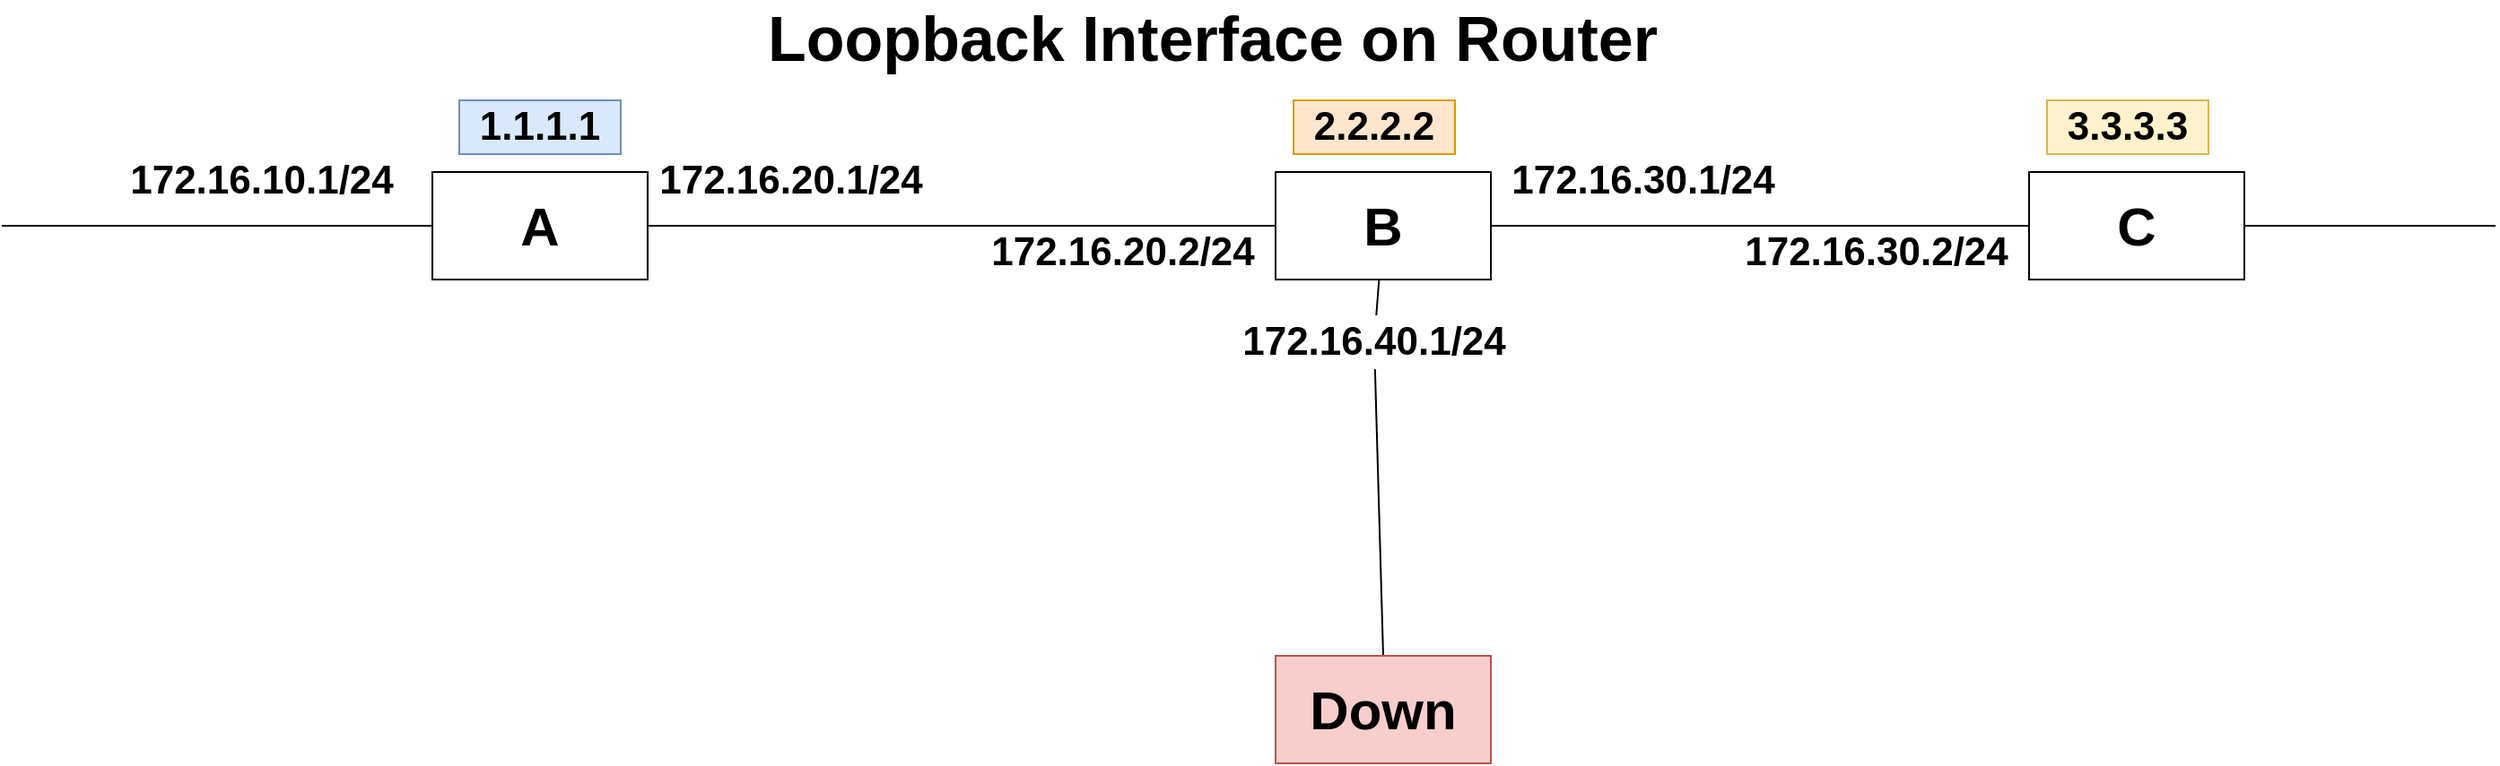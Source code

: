 <mxfile>
    <diagram id="fqgE86jm0QNyHZSUo8D3" name="OSPF-2">
        <mxGraphModel dx="1459" dy="539" grid="1" gridSize="10" guides="1" tooltips="1" connect="1" arrows="1" fold="1" page="1" pageScale="1" pageWidth="827" pageHeight="1169" math="0" shadow="0">
            <root>
                <mxCell id="0"/>
                <mxCell id="1" parent="0"/>
                <mxCell id="75E3yofm9H9fZzQ2b4mf-1" style="edgeStyle=none;html=1;entryX=0;entryY=0.5;entryDx=0;entryDy=0;fontFamily=Helvetica;fontSize=30;endArrow=none;endFill=0;" parent="1" source="75E3yofm9H9fZzQ2b4mf-3" target="75E3yofm9H9fZzQ2b4mf-5" edge="1">
                    <mxGeometry relative="1" as="geometry"/>
                </mxCell>
                <mxCell id="75E3yofm9H9fZzQ2b4mf-2" style="edgeStyle=none;html=1;fontFamily=Helvetica;fontSize=22;endArrow=none;endFill=0;" parent="1" source="75E3yofm9H9fZzQ2b4mf-3" edge="1">
                    <mxGeometry relative="1" as="geometry">
                        <mxPoint x="-600" y="150" as="targetPoint"/>
                    </mxGeometry>
                </mxCell>
                <mxCell id="75E3yofm9H9fZzQ2b4mf-3" value="A" style="whiteSpace=wrap;html=1;fontFamily=Helvetica;fontSize=30;fontStyle=1" parent="1" vertex="1">
                    <mxGeometry x="-360" y="120" width="120" height="60" as="geometry"/>
                </mxCell>
                <mxCell id="75E3yofm9H9fZzQ2b4mf-4" style="edgeStyle=none;html=1;fontFamily=Helvetica;fontSize=30;endArrow=none;endFill=0;" parent="1" source="75E3yofm9H9fZzQ2b4mf-5" edge="1">
                    <mxGeometry relative="1" as="geometry">
                        <mxPoint x="360" y="150" as="targetPoint"/>
                    </mxGeometry>
                </mxCell>
                <mxCell id="75E3yofm9H9fZzQ2b4mf-24" style="edgeStyle=none;html=1;fontFamily=Helvetica;fontSize=35;endArrow=none;endFill=0;startArrow=none;" parent="1" source="75E3yofm9H9fZzQ2b4mf-25" edge="1">
                    <mxGeometry relative="1" as="geometry">
                        <mxPoint x="170" y="390" as="targetPoint"/>
                    </mxGeometry>
                </mxCell>
                <mxCell id="75E3yofm9H9fZzQ2b4mf-5" value="B" style="whiteSpace=wrap;html=1;fontFamily=Helvetica;fontSize=30;fontStyle=1" parent="1" vertex="1">
                    <mxGeometry x="110" y="120" width="120" height="60" as="geometry"/>
                </mxCell>
                <mxCell id="75E3yofm9H9fZzQ2b4mf-6" value="172.16.10.1/24" style="text;strokeColor=none;align=center;fillColor=none;html=1;verticalAlign=middle;whiteSpace=wrap;rounded=0;fontFamily=Helvetica;fontSize=22;fontStyle=1" parent="1" vertex="1">
                    <mxGeometry x="-540" y="110" width="170" height="30" as="geometry"/>
                </mxCell>
                <mxCell id="75E3yofm9H9fZzQ2b4mf-7" value="172.16.20.1/24" style="text;strokeColor=none;align=center;fillColor=none;html=1;verticalAlign=middle;whiteSpace=wrap;rounded=0;fontFamily=Helvetica;fontSize=22;fontStyle=1" parent="1" vertex="1">
                    <mxGeometry x="-240" y="110" width="160" height="30" as="geometry"/>
                </mxCell>
                <mxCell id="75E3yofm9H9fZzQ2b4mf-8" value="172.16.20.2/24" style="text;strokeColor=none;align=center;fillColor=none;html=1;verticalAlign=middle;whiteSpace=wrap;rounded=0;fontFamily=Helvetica;fontSize=22;fontStyle=1" parent="1" vertex="1">
                    <mxGeometry x="-60" y="150" width="170" height="30" as="geometry"/>
                </mxCell>
                <mxCell id="75E3yofm9H9fZzQ2b4mf-9" value="172.16.30.1/24" style="text;strokeColor=none;align=center;fillColor=none;html=1;verticalAlign=middle;whiteSpace=wrap;rounded=0;fontFamily=Helvetica;fontSize=22;fontStyle=1" parent="1" vertex="1">
                    <mxGeometry x="230" y="110" width="170" height="30" as="geometry"/>
                </mxCell>
                <mxCell id="75E3yofm9H9fZzQ2b4mf-10" style="edgeStyle=none;html=1;fontFamily=Helvetica;fontSize=30;endArrow=none;endFill=0;" parent="1" source="75E3yofm9H9fZzQ2b4mf-12" edge="1">
                    <mxGeometry relative="1" as="geometry">
                        <mxPoint x="790" y="150" as="targetPoint"/>
                    </mxGeometry>
                </mxCell>
                <mxCell id="75E3yofm9H9fZzQ2b4mf-11" style="edgeStyle=none;html=1;fontFamily=Helvetica;fontSize=22;endArrow=none;endFill=0;" parent="1" source="75E3yofm9H9fZzQ2b4mf-12" edge="1">
                    <mxGeometry relative="1" as="geometry">
                        <mxPoint x="290.0" y="150" as="targetPoint"/>
                    </mxGeometry>
                </mxCell>
                <mxCell id="75E3yofm9H9fZzQ2b4mf-12" value="C" style="whiteSpace=wrap;html=1;fontFamily=Helvetica;fontSize=30;fontStyle=1" parent="1" vertex="1">
                    <mxGeometry x="530" y="120" width="120" height="60" as="geometry"/>
                </mxCell>
                <mxCell id="75E3yofm9H9fZzQ2b4mf-15" value="172.16.30.2/24" style="text;strokeColor=none;align=center;fillColor=none;html=1;verticalAlign=middle;whiteSpace=wrap;rounded=0;fontFamily=Helvetica;fontSize=22;fontStyle=1" parent="1" vertex="1">
                    <mxGeometry x="360" y="150" width="170" height="30" as="geometry"/>
                </mxCell>
                <mxCell id="75E3yofm9H9fZzQ2b4mf-19" value="Loopback Interface on Router" style="text;strokeColor=none;align=center;fillColor=none;html=1;verticalAlign=middle;whiteSpace=wrap;rounded=0;fontFamily=Helvetica;fontSize=35;fontStyle=1" parent="1" vertex="1">
                    <mxGeometry x="-200" y="30" width="550" height="30" as="geometry"/>
                </mxCell>
                <mxCell id="75E3yofm9H9fZzQ2b4mf-20" value="1.1.1.1" style="text;strokeColor=#6c8ebf;align=center;fillColor=#dae8fc;html=1;verticalAlign=middle;whiteSpace=wrap;rounded=0;fontFamily=Helvetica;fontSize=22;fontStyle=1" parent="1" vertex="1">
                    <mxGeometry x="-345" y="80" width="90" height="30" as="geometry"/>
                </mxCell>
                <mxCell id="75E3yofm9H9fZzQ2b4mf-21" value="2.2.2.2" style="text;strokeColor=#d79b00;align=center;fillColor=#ffe6cc;html=1;verticalAlign=middle;whiteSpace=wrap;rounded=0;fontFamily=Helvetica;fontSize=22;fontStyle=1" parent="1" vertex="1">
                    <mxGeometry x="120" y="80" width="90" height="30" as="geometry"/>
                </mxCell>
                <mxCell id="75E3yofm9H9fZzQ2b4mf-22" value="3.3.3.3" style="text;strokeColor=#d6b656;align=center;fillColor=#fff2cc;html=1;verticalAlign=middle;whiteSpace=wrap;rounded=0;fontFamily=Helvetica;fontSize=22;fontStyle=1" parent="1" vertex="1">
                    <mxGeometry x="540" y="80" width="90" height="30" as="geometry"/>
                </mxCell>
                <mxCell id="75E3yofm9H9fZzQ2b4mf-26" value="Down" style="whiteSpace=wrap;html=1;fontFamily=Helvetica;fontSize=30;fontStyle=1;fillColor=#f8cecc;strokeColor=#b85450;" parent="1" vertex="1">
                    <mxGeometry x="110" y="390" width="120" height="60" as="geometry"/>
                </mxCell>
                <mxCell id="75E3yofm9H9fZzQ2b4mf-27" value="" style="edgeStyle=none;html=1;fontFamily=Helvetica;fontSize=35;endArrow=none;endFill=0;" parent="1" source="75E3yofm9H9fZzQ2b4mf-5" target="75E3yofm9H9fZzQ2b4mf-25" edge="1">
                    <mxGeometry relative="1" as="geometry">
                        <mxPoint x="170" y="390" as="targetPoint"/>
                        <mxPoint x="170" y="180" as="sourcePoint"/>
                    </mxGeometry>
                </mxCell>
                <mxCell id="75E3yofm9H9fZzQ2b4mf-25" value="172.16.40.1/24" style="text;strokeColor=none;align=center;fillColor=none;html=1;verticalAlign=middle;whiteSpace=wrap;rounded=0;fontFamily=Helvetica;fontSize=22;fontStyle=1" parent="1" vertex="1">
                    <mxGeometry x="80" y="200" width="170" height="30" as="geometry"/>
                </mxCell>
            </root>
        </mxGraphModel>
    </diagram>
    <diagram id="YB53xzv-2Q3OQMPvBYZt" name="Page-4">
        <mxGraphModel dx="1668" dy="1082" grid="1" gridSize="10" guides="1" tooltips="1" connect="1" arrows="1" fold="1" page="1" pageScale="1" pageWidth="827" pageHeight="1169" math="0" shadow="0">
            <root>
                <mxCell id="0"/>
                <mxCell id="1" parent="0"/>
                <mxCell id="LRTWkxrdgLo2bQXZo_O8-1" value="" style="whiteSpace=wrap;html=1;fontFamily=Helvetica;fontSize=30;fillColor=#dae8fc;strokeColor=#6c8ebf;" vertex="1" parent="1">
                    <mxGeometry x="80" y="150" width="900" height="530" as="geometry"/>
                </mxCell>
                <mxCell id="LRTWkxrdgLo2bQXZo_O8-7" style="edgeStyle=none;html=1;fontFamily=Helvetica;fontSize=30;" edge="1" parent="1">
                    <mxGeometry relative="1" as="geometry">
                        <mxPoint x="74.884" y="720" as="sourcePoint"/>
                        <mxPoint x="74.884" y="720" as="targetPoint"/>
                    </mxGeometry>
                </mxCell>
                <mxCell id="fthi6S2-2ZA8LjdLNuhj-1" style="edgeStyle=none;html=1;entryX=0;entryY=0.621;entryDx=0;entryDy=0;fontFamily=Helvetica;fontSize=35;endArrow=none;endFill=0;entryPerimeter=0;" edge="1" parent="1" source="LRTWkxrdgLo2bQXZo_O8-6" target="VHvf1GQd9G9NqA0Ia5mD-10">
                    <mxGeometry relative="1" as="geometry"/>
                </mxCell>
                <mxCell id="LRTWkxrdgLo2bQXZo_O8-6" value="A" style="whiteSpace=wrap;html=1;fontStyle=1;fontSize=30;" vertex="1" parent="1">
                    <mxGeometry x="140" y="240" width="120" height="60" as="geometry"/>
                </mxCell>
                <mxCell id="VHvf1GQd9G9NqA0Ia5mD-1" value="172.16.10.1/24" style="text;strokeColor=none;align=center;fillColor=none;html=1;verticalAlign=middle;whiteSpace=wrap;rounded=0;fontFamily=Helvetica;fontSize=22;fontStyle=1" vertex="1" parent="1">
                    <mxGeometry x="120" y="200" width="160" height="30" as="geometry"/>
                </mxCell>
                <mxCell id="VHvf1GQd9G9NqA0Ia5mD-2" value="Neighbor ID" style="whiteSpace=wrap;html=1;fontFamily=Helvetica;fontSize=30;fillColor=#f8cecc;strokeColor=#b85450;fontStyle=1" vertex="1" parent="1">
                    <mxGeometry x="237" y="430" width="223" height="100" as="geometry"/>
                </mxCell>
                <mxCell id="VHvf1GQd9G9NqA0Ia5mD-8" style="edgeStyle=none;html=1;fontFamily=Helvetica;fontSize=30;" edge="1" parent="1" source="VHvf1GQd9G9NqA0Ia5mD-3" target="VHvf1GQd9G9NqA0Ia5mD-7">
                    <mxGeometry relative="1" as="geometry"/>
                </mxCell>
                <mxCell id="VHvf1GQd9G9NqA0Ia5mD-3" value="Router-ID" style="whiteSpace=wrap;html=1;fontFamily=Helvetica;fontSize=30;fillColor=#f8cecc;strokeColor=#b85450;fontStyle=1" vertex="1" parent="1">
                    <mxGeometry x="460" y="430" width="223" height="100" as="geometry"/>
                </mxCell>
                <mxCell id="VHvf1GQd9G9NqA0Ia5mD-5" value="SRC" style="whiteSpace=wrap;html=1;fontFamily=Helvetica;fontSize=22;fillColor=#f8cecc;strokeColor=#b85450;fontStyle=1" vertex="1" parent="1">
                    <mxGeometry x="760" y="430" width="80" height="100" as="geometry"/>
                </mxCell>
                <mxCell id="VHvf1GQd9G9NqA0Ia5mD-6" value="DEST" style="whiteSpace=wrap;html=1;fontFamily=Helvetica;fontSize=22;fillColor=#f8cecc;strokeColor=#b85450;fontStyle=1" vertex="1" parent="1">
                    <mxGeometry x="680" y="430" width="80" height="100" as="geometry"/>
                </mxCell>
                <mxCell id="VHvf1GQd9G9NqA0Ia5mD-7" value="Highest of Interfaces" style="text;strokeColor=none;align=center;fillColor=none;html=1;verticalAlign=middle;whiteSpace=wrap;rounded=0;fontFamily=Helvetica;fontSize=30;fontStyle=1" vertex="1" parent="1">
                    <mxGeometry x="620" y="600" width="340" height="30" as="geometry"/>
                </mxCell>
                <mxCell id="VHvf1GQd9G9NqA0Ia5mD-10" value="B" style="whiteSpace=wrap;html=1;fontStyle=1;fontSize=30;" vertex="1" parent="1">
                    <mxGeometry x="740" y="230" width="120" height="60" as="geometry"/>
                </mxCell>
                <mxCell id="VHvf1GQd9G9NqA0Ia5mD-11" value="172.16.10.1/24" style="text;strokeColor=none;align=center;fillColor=none;html=1;verticalAlign=middle;whiteSpace=wrap;rounded=0;fontFamily=Helvetica;fontSize=22;fontStyle=1" vertex="1" parent="1">
                    <mxGeometry x="720" y="190" width="160" height="30" as="geometry"/>
                </mxCell>
            </root>
        </mxGraphModel>
    </diagram>
    <diagram id="NNtDxb_J5HdfZXvl9UXe" name="Page-3">
        <mxGraphModel dx="4990" dy="3333" grid="1" gridSize="10" guides="1" tooltips="1" connect="1" arrows="1" fold="1" page="1" pageScale="1" pageWidth="827" pageHeight="1169" math="0" shadow="0">
            <root>
                <mxCell id="0"/>
                <mxCell id="1" parent="0"/>
                <mxCell id="iqeiCBFNoZ00qr05txSy-12" value="" style="whiteSpace=wrap;html=1;fontFamily=Helvetica;fontSize=30;fillColor=#dae8fc;strokeColor=#6c8ebf;" vertex="1" parent="1">
                    <mxGeometry x="-70" y="-30" width="1500" height="880" as="geometry"/>
                </mxCell>
                <mxCell id="iqeiCBFNoZ00qr05txSy-14" value="" style="whiteSpace=wrap;html=1;fontFamily=Helvetica;fontSize=30;fillColor=#fff2cc;strokeColor=#d6b656;" vertex="1" parent="1">
                    <mxGeometry x="430" y="799" width="550" height="370" as="geometry"/>
                </mxCell>
                <mxCell id="iqeiCBFNoZ00qr05txSy-13" value="" style="whiteSpace=wrap;html=1;fontFamily=Helvetica;fontSize=30;fillColor=#fff2cc;strokeColor=#d6b656;" vertex="1" parent="1">
                    <mxGeometry x="-160" y="720" width="530" height="370" as="geometry"/>
                </mxCell>
                <mxCell id="iqeiCBFNoZ00qr05txSy-44" style="edgeStyle=none;html=1;fontFamily=Helvetica;fontSize=30;" edge="1" parent="1" source="iqeiCBFNoZ00qr05txSy-1" target="iqeiCBFNoZ00qr05txSy-42">
                    <mxGeometry relative="1" as="geometry"/>
                </mxCell>
                <mxCell id="iqeiCBFNoZ00qr05txSy-45" style="edgeStyle=none;html=1;entryX=0.412;entryY=-0.045;entryDx=0;entryDy=0;entryPerimeter=0;fontFamily=Helvetica;fontSize=30;" edge="1" parent="1" source="iqeiCBFNoZ00qr05txSy-1" target="iqeiCBFNoZ00qr05txSy-40">
                    <mxGeometry relative="1" as="geometry">
                        <Array as="points">
                            <mxPoint x="69" y="830"/>
                        </Array>
                    </mxGeometry>
                </mxCell>
                <mxCell id="iqeiCBFNoZ00qr05txSy-46" style="edgeStyle=none;html=1;fontFamily=Helvetica;fontSize=30;" edge="1" parent="1" source="iqeiCBFNoZ00qr05txSy-1" target="iqeiCBFNoZ00qr05txSy-41">
                    <mxGeometry relative="1" as="geometry"/>
                </mxCell>
                <mxCell id="iqeiCBFNoZ00qr05txSy-1" value="Mumbai" style="whiteSpace=wrap;html=1;fontStyle=1;fontSize=30;" vertex="1" parent="1">
                    <mxGeometry x="10" y="660" width="120" height="60" as="geometry"/>
                </mxCell>
                <mxCell id="PU2lnutzdEvviixXu7Rh-1" style="edgeStyle=none;html=1;fontFamily=Helvetica;fontSize=35;endArrow=classic;endFill=1;" edge="1" parent="1" source="iqeiCBFNoZ00qr05txSy-2" target="uM_4pqsIz6LtGhuIFQLr-7">
                    <mxGeometry relative="1" as="geometry"/>
                </mxCell>
                <mxCell id="PU2lnutzdEvviixXu7Rh-2" style="edgeStyle=none;html=1;fontFamily=Helvetica;fontSize=35;endArrow=classic;endFill=1;" edge="1" parent="1" source="iqeiCBFNoZ00qr05txSy-2" target="uM_4pqsIz6LtGhuIFQLr-9">
                    <mxGeometry relative="1" as="geometry"/>
                </mxCell>
                <mxCell id="PU2lnutzdEvviixXu7Rh-3" style="edgeStyle=none;html=1;fontFamily=Helvetica;fontSize=35;endArrow=classic;endFill=1;" edge="1" parent="1" source="iqeiCBFNoZ00qr05txSy-2" target="uM_4pqsIz6LtGhuIFQLr-8">
                    <mxGeometry relative="1" as="geometry"/>
                </mxCell>
                <mxCell id="iqeiCBFNoZ00qr05txSy-2" value="Chennai" style="whiteSpace=wrap;html=1;fontStyle=1;fontSize=30;" vertex="1" parent="1">
                    <mxGeometry x="520" y="730" width="120" height="60" as="geometry"/>
                </mxCell>
                <mxCell id="iqeiCBFNoZ00qr05txSy-3" value="banglore" style="whiteSpace=wrap;html=1;fontStyle=1;fontSize=30;" vertex="1" parent="1">
                    <mxGeometry x="1020" y="480" width="120" height="60" as="geometry"/>
                </mxCell>
                <mxCell id="iqeiCBFNoZ00qr05txSy-4" value="Kolkata" style="whiteSpace=wrap;html=1;fontStyle=1;fontSize=30;" vertex="1" parent="1">
                    <mxGeometry x="1210" y="80" width="120" height="60" as="geometry"/>
                </mxCell>
                <mxCell id="iqeiCBFNoZ00qr05txSy-8" style="edgeStyle=none;html=1;entryX=0.5;entryY=0;entryDx=0;entryDy=0;fontFamily=Helvetica;fontSize=30;" edge="1" parent="1" source="iqeiCBFNoZ00qr05txSy-5" target="iqeiCBFNoZ00qr05txSy-1">
                    <mxGeometry relative="1" as="geometry"/>
                </mxCell>
                <mxCell id="iqeiCBFNoZ00qr05txSy-9" style="edgeStyle=none;html=1;entryX=0.5;entryY=0;entryDx=0;entryDy=0;fontFamily=Helvetica;fontSize=30;" edge="1" parent="1" source="iqeiCBFNoZ00qr05txSy-5" target="iqeiCBFNoZ00qr05txSy-2">
                    <mxGeometry relative="1" as="geometry"/>
                </mxCell>
                <mxCell id="iqeiCBFNoZ00qr05txSy-10" style="edgeStyle=none;html=1;entryX=0.5;entryY=0;entryDx=0;entryDy=0;fontFamily=Helvetica;fontSize=30;" edge="1" parent="1" source="iqeiCBFNoZ00qr05txSy-5" target="iqeiCBFNoZ00qr05txSy-3">
                    <mxGeometry relative="1" as="geometry"/>
                </mxCell>
                <mxCell id="iqeiCBFNoZ00qr05txSy-11" style="edgeStyle=none;html=1;entryX=0;entryY=0.75;entryDx=0;entryDy=0;fontFamily=Helvetica;fontSize=30;" edge="1" parent="1" source="iqeiCBFNoZ00qr05txSy-5" target="iqeiCBFNoZ00qr05txSy-4">
                    <mxGeometry relative="1" as="geometry"/>
                </mxCell>
                <mxCell id="iqeiCBFNoZ00qr05txSy-20" style="edgeStyle=none;html=1;fontFamily=Helvetica;fontSize=70;" edge="1" parent="1" source="iqeiCBFNoZ00qr05txSy-5">
                    <mxGeometry relative="1" as="geometry">
                        <mxPoint x="850" y="-230" as="targetPoint"/>
                    </mxGeometry>
                </mxCell>
                <mxCell id="iqeiCBFNoZ00qr05txSy-5" value="Delhi" style="whiteSpace=wrap;html=1;fontSize=40;fontStyle=1" vertex="1" parent="1">
                    <mxGeometry x="270" y="10" width="180" height="120" as="geometry"/>
                </mxCell>
                <mxCell id="iqeiCBFNoZ00qr05txSy-6" value="&lt;font face=&quot;Courier New&quot;&gt;&lt;span&gt;area0&lt;/span&gt;&lt;/font&gt; (Backbone Area)" style="text;strokeColor=none;align=center;fillColor=none;html=1;verticalAlign=middle;whiteSpace=wrap;rounded=0;fontSize=50;fontStyle=1" vertex="1" parent="1">
                    <mxGeometry x="220" y="270" width="560" height="200" as="geometry"/>
                </mxCell>
                <mxCell id="iqeiCBFNoZ00qr05txSy-7" value="&lt;font&gt;Core/Backbone&lt;/font&gt;" style="text;strokeColor=none;align=center;fillColor=none;html=1;verticalAlign=middle;whiteSpace=wrap;rounded=0;fontSize=50;fontStyle=1;fontFamily=Helvetica;" vertex="1" parent="1">
                    <mxGeometry x="-620" y="270" width="390" height="70" as="geometry"/>
                </mxCell>
                <mxCell id="iqeiCBFNoZ00qr05txSy-15" value="" style="whiteSpace=wrap;html=1;fontFamily=Helvetica;fontSize=30;fillColor=#fff2cc;strokeColor=#d6b656;" vertex="1" parent="1">
                    <mxGeometry x="1030" y="550" width="530" height="370" as="geometry"/>
                </mxCell>
                <mxCell id="iqeiCBFNoZ00qr05txSy-16" value="" style="whiteSpace=wrap;html=1;fontFamily=Helvetica;fontSize=30;fillColor=#fff2cc;strokeColor=#d6b656;" vertex="1" parent="1">
                    <mxGeometry x="1340" y="10" width="530" height="370" as="geometry"/>
                </mxCell>
                <mxCell id="iqeiCBFNoZ00qr05txSy-18" style="edgeStyle=none;html=1;fontFamily=Helvetica;fontSize=60;" edge="1" parent="1" source="iqeiCBFNoZ00qr05txSy-17" target="iqeiCBFNoZ00qr05txSy-5">
                    <mxGeometry relative="1" as="geometry"/>
                </mxCell>
                <mxCell id="iqeiCBFNoZ00qr05txSy-17" value="ASBR (Autonomeous System Boundary Router)" style="text;strokeColor=none;align=center;fillColor=none;html=1;verticalAlign=middle;whiteSpace=wrap;rounded=0;fontFamily=Helvetica;fontSize=60;fontStyle=1" vertex="1" parent="1">
                    <mxGeometry x="-1000" y="-20" width="880" height="180" as="geometry"/>
                </mxCell>
                <mxCell id="iqeiCBFNoZ00qr05txSy-19" value="Internet" style="whiteSpace=wrap;html=1;fontFamily=Helvetica;fontSize=70;fillColor=#dae8fc;strokeColor=#6c8ebf;fontStyle=1" vertex="1" parent="1">
                    <mxGeometry x="653.5" y="-730" width="953" height="470" as="geometry"/>
                </mxCell>
                <mxCell id="iqeiCBFNoZ00qr05txSy-21" value="Backbone Routers" style="text;strokeColor=none;align=center;fillColor=none;html=1;verticalAlign=middle;whiteSpace=wrap;rounded=0;fontSize=50;fontStyle=1" vertex="1" parent="1">
                    <mxGeometry x="-658" y="590" width="490" height="50" as="geometry"/>
                </mxCell>
                <mxCell id="iqeiCBFNoZ00qr05txSy-22" value="ABR (Area Boundary Router)" style="text;strokeColor=none;align=center;fillColor=none;html=1;verticalAlign=middle;whiteSpace=wrap;rounded=0;fontSize=40;fontStyle=1" vertex="1" parent="1">
                    <mxGeometry x="20" y="600" width="440" height="50" as="geometry"/>
                </mxCell>
                <mxCell id="iqeiCBFNoZ00qr05txSy-23" value="ABR" style="text;strokeColor=none;align=center;fillColor=none;html=1;verticalAlign=middle;whiteSpace=wrap;rounded=0;fontSize=40;fontStyle=1" vertex="1" parent="1">
                    <mxGeometry x="530" y="660" width="180" height="80" as="geometry"/>
                </mxCell>
                <mxCell id="iqeiCBFNoZ00qr05txSy-26" value="ABR (Area Boundary Router)" style="text;strokeColor=none;align=center;fillColor=none;html=1;verticalAlign=middle;whiteSpace=wrap;rounded=0;fontSize=40;fontStyle=1" vertex="1" parent="1">
                    <mxGeometry x="850" y="30" width="440" height="80" as="geometry"/>
                </mxCell>
                <mxCell id="iqeiCBFNoZ00qr05txSy-27" value="&lt;font face=&quot;Courier New&quot;&gt;area1&lt;/font&gt;" style="text;strokeColor=none;align=center;fillColor=none;html=1;verticalAlign=middle;whiteSpace=wrap;rounded=0;fontSize=40;fontStyle=1" vertex="1" parent="1">
                    <mxGeometry x="200" y="749" width="130" height="50" as="geometry"/>
                </mxCell>
                <mxCell id="iqeiCBFNoZ00qr05txSy-28" value="&lt;font face=&quot;Courier New&quot;&gt;area2&lt;/font&gt;" style="text;strokeColor=none;align=center;fillColor=none;html=1;verticalAlign=middle;whiteSpace=wrap;rounded=0;fontSize=40;fontStyle=1" vertex="1" parent="1">
                    <mxGeometry x="840" y="810" width="150" height="50" as="geometry"/>
                </mxCell>
                <mxCell id="iqeiCBFNoZ00qr05txSy-29" value="&lt;font face=&quot;Courier New&quot;&gt;area4&lt;/font&gt;" style="text;strokeColor=none;align=center;fillColor=none;html=1;verticalAlign=middle;whiteSpace=wrap;rounded=0;fontSize=40;fontStyle=1" vertex="1" parent="1">
                    <mxGeometry x="1370" y="40" width="440" height="50" as="geometry"/>
                </mxCell>
                <mxCell id="iqeiCBFNoZ00qr05txSy-30" value="&lt;font face=&quot;Courier New&quot;&gt;area3&lt;/font&gt;" style="text;strokeColor=none;align=center;fillColor=none;html=1;verticalAlign=middle;whiteSpace=wrap;rounded=0;fontSize=40;fontStyle=1" vertex="1" parent="1">
                    <mxGeometry x="1040" y="590" width="440" height="50" as="geometry"/>
                </mxCell>
                <mxCell id="iqeiCBFNoZ00qr05txSy-32" value="Autonomeous System&amp;nbsp;" style="text;strokeColor=none;align=center;fillColor=none;html=1;verticalAlign=middle;whiteSpace=wrap;rounded=0;fontFamily=Helvetica;fontSize=60;fontStyle=1" vertex="1" parent="1">
                    <mxGeometry x="1800" y="415" width="880" height="180" as="geometry"/>
                </mxCell>
                <mxCell id="iqeiCBFNoZ00qr05txSy-33" value="172.16.10.0/24" style="text;strokeColor=none;align=center;fillColor=none;html=1;verticalAlign=middle;whiteSpace=wrap;rounded=0;fontSize=40;fontStyle=1" vertex="1" parent="1">
                    <mxGeometry x="-310" y="665" width="310" height="50" as="geometry"/>
                </mxCell>
                <mxCell id="iqeiCBFNoZ00qr05txSy-34" value="172.16.20.0/24" style="text;strokeColor=none;align=center;fillColor=none;html=1;verticalAlign=middle;whiteSpace=wrap;rounded=0;fontSize=40;fontStyle=1" vertex="1" parent="1">
                    <mxGeometry x="640" y="749" width="310" height="50" as="geometry"/>
                </mxCell>
                <mxCell id="iqeiCBFNoZ00qr05txSy-35" value="ABR" style="text;strokeColor=none;align=center;fillColor=none;html=1;verticalAlign=middle;whiteSpace=wrap;rounded=0;fontSize=40;fontStyle=1" vertex="1" parent="1">
                    <mxGeometry x="1040" y="390" width="180" height="80" as="geometry"/>
                </mxCell>
                <mxCell id="iqeiCBFNoZ00qr05txSy-36" value="172.16.30.0/24" style="text;strokeColor=none;align=center;fillColor=none;html=1;verticalAlign=middle;whiteSpace=wrap;rounded=0;fontSize=40;fontStyle=1" vertex="1" parent="1">
                    <mxGeometry x="1148.5" y="480" width="281.5" height="50" as="geometry"/>
                </mxCell>
                <mxCell id="iqeiCBFNoZ00qr05txSy-37" value="172.16.40.0/24" style="text;strokeColor=none;align=center;fillColor=none;html=1;verticalAlign=middle;whiteSpace=wrap;rounded=0;fontSize=40;fontStyle=1" vertex="1" parent="1">
                    <mxGeometry x="1040" y="160" width="310" height="50" as="geometry"/>
                </mxCell>
                <mxCell id="iqeiCBFNoZ00qr05txSy-38" value="&lt;font face=&quot;Helvetica&quot; style=&quot;font-size: 30px;&quot;&gt;&amp;nbsp;Root Summarization&lt;/font&gt;&amp;nbsp;" style="text;strokeColor=none;align=center;fillColor=none;html=1;verticalAlign=middle;whiteSpace=wrap;rounded=0;fontFamily=Courier New;fontSize=30;fontStyle=1" vertex="1" parent="1">
                    <mxGeometry x="-40" y="400" width="320" height="80" as="geometry"/>
                </mxCell>
                <mxCell id="iqeiCBFNoZ00qr05txSy-39" value="" style="shape=flexArrow;endArrow=classic;html=1;fontFamily=Helvetica;fontSize=30;entryX=-0.002;entryY=0.068;entryDx=0;entryDy=0;entryPerimeter=0;" edge="1" parent="1" source="iqeiCBFNoZ00qr05txSy-38" target="iqeiCBFNoZ00qr05txSy-6">
                    <mxGeometry width="50" height="50" relative="1" as="geometry">
                        <mxPoint x="140" y="380" as="sourcePoint"/>
                        <mxPoint x="190" y="330" as="targetPoint"/>
                    </mxGeometry>
                </mxCell>
                <mxCell id="iqeiCBFNoZ00qr05txSy-40" value="Wakhad" style="whiteSpace=wrap;html=1;fontStyle=1;fontSize=30;" vertex="1" parent="1">
                    <mxGeometry x="20" y="954" width="120" height="60" as="geometry"/>
                </mxCell>
                <mxCell id="iqeiCBFNoZ00qr05txSy-41" value="Kolhapur" style="whiteSpace=wrap;html=1;fontStyle=1;fontSize=30;" vertex="1" parent="1">
                    <mxGeometry x="190" y="850" width="120" height="60" as="geometry"/>
                </mxCell>
                <mxCell id="iqeiCBFNoZ00qr05txSy-42" value="Pune" style="whiteSpace=wrap;html=1;fontStyle=1;fontSize=30;" vertex="1" parent="1">
                    <mxGeometry x="-120" y="840" width="120" height="60" as="geometry"/>
                </mxCell>
                <mxCell id="uM_4pqsIz6LtGhuIFQLr-1" value="172.16.10.32/24" style="text;strokeColor=none;align=center;fillColor=none;html=1;verticalAlign=middle;whiteSpace=wrap;rounded=0;fontSize=22;fontStyle=1" vertex="1" parent="1">
                    <mxGeometry x="-190" y="790" width="180" height="50" as="geometry"/>
                </mxCell>
                <mxCell id="uM_4pqsIz6LtGhuIFQLr-2" value="172.16.10.64/24" style="text;strokeColor=none;align=center;fillColor=none;html=1;verticalAlign=middle;whiteSpace=wrap;rounded=0;fontSize=22;fontStyle=1" vertex="1" parent="1">
                    <mxGeometry x="-20" y="900" width="180" height="50" as="geometry"/>
                </mxCell>
                <mxCell id="uM_4pqsIz6LtGhuIFQLr-3" value="172.16.10.128/24" style="text;strokeColor=none;align=center;fillColor=none;html=1;verticalAlign=middle;whiteSpace=wrap;rounded=0;fontSize=22;fontStyle=1" vertex="1" parent="1">
                    <mxGeometry x="160" y="800" width="180" height="50" as="geometry"/>
                </mxCell>
                <mxCell id="uM_4pqsIz6LtGhuIFQLr-4" value="" style="whiteSpace=wrap;html=1;fontStyle=1;fontSize=30;" vertex="1" parent="1">
                    <mxGeometry x="460" y="920" width="120" height="60" as="geometry"/>
                </mxCell>
                <mxCell id="uM_4pqsIz6LtGhuIFQLr-5" value="" style="whiteSpace=wrap;html=1;fontStyle=1;fontSize=30;" vertex="1" parent="1">
                    <mxGeometry x="640" y="1030" width="120" height="60" as="geometry"/>
                </mxCell>
                <mxCell id="uM_4pqsIz6LtGhuIFQLr-6" value="" style="whiteSpace=wrap;html=1;fontStyle=1;fontSize=30;" vertex="1" parent="1">
                    <mxGeometry x="810" y="926" width="120" height="60" as="geometry"/>
                </mxCell>
                <mxCell id="uM_4pqsIz6LtGhuIFQLr-7" value="172.16.20.32/24" style="text;strokeColor=none;align=center;fillColor=none;html=1;verticalAlign=middle;whiteSpace=wrap;rounded=0;fontSize=22;fontStyle=1" vertex="1" parent="1">
                    <mxGeometry x="430" y="866" width="180" height="50" as="geometry"/>
                </mxCell>
                <mxCell id="uM_4pqsIz6LtGhuIFQLr-8" value="172.16.20.64/24" style="text;strokeColor=none;align=center;fillColor=none;html=1;verticalAlign=middle;whiteSpace=wrap;rounded=0;fontSize=22;fontStyle=1" vertex="1" parent="1">
                    <mxGeometry x="610" y="980" width="180" height="50" as="geometry"/>
                </mxCell>
                <mxCell id="uM_4pqsIz6LtGhuIFQLr-9" value="172.16.20.128/24" style="text;strokeColor=none;align=center;fillColor=none;html=1;verticalAlign=middle;whiteSpace=wrap;rounded=0;fontSize=22;fontStyle=1" vertex="1" parent="1">
                    <mxGeometry x="780" y="876" width="180" height="50" as="geometry"/>
                </mxCell>
                <mxCell id="PU2lnutzdEvviixXu7Rh-4" value="" style="whiteSpace=wrap;html=1;fontStyle=1;fontSize=30;" vertex="1" parent="1">
                    <mxGeometry x="1054.25" y="660" width="120" height="60" as="geometry"/>
                </mxCell>
                <mxCell id="PU2lnutzdEvviixXu7Rh-5" value="" style="whiteSpace=wrap;html=1;fontStyle=1;fontSize=30;" vertex="1" parent="1">
                    <mxGeometry x="1234.25" y="770" width="120" height="60" as="geometry"/>
                </mxCell>
                <mxCell id="PU2lnutzdEvviixXu7Rh-6" value="" style="whiteSpace=wrap;html=1;fontStyle=1;fontSize=30;" vertex="1" parent="1">
                    <mxGeometry x="1404.25" y="666" width="120" height="60" as="geometry"/>
                </mxCell>
                <mxCell id="PU2lnutzdEvviixXu7Rh-7" value="" style="whiteSpace=wrap;html=1;fontStyle=1;fontSize=30;" vertex="1" parent="1">
                    <mxGeometry x="1360" y="130" width="120" height="60" as="geometry"/>
                </mxCell>
                <mxCell id="PU2lnutzdEvviixXu7Rh-8" value="" style="whiteSpace=wrap;html=1;fontStyle=1;fontSize=30;" vertex="1" parent="1">
                    <mxGeometry x="1540" y="240" width="120" height="60" as="geometry"/>
                </mxCell>
                <mxCell id="PU2lnutzdEvviixXu7Rh-9" value="" style="whiteSpace=wrap;html=1;fontStyle=1;fontSize=30;" vertex="1" parent="1">
                    <mxGeometry x="1710" y="136" width="120" height="60" as="geometry"/>
                </mxCell>
            </root>
        </mxGraphModel>
    </diagram>
    <diagram id="HW0GGgS0dI_6gFjW0j_i" name="OSPF-4">
        <mxGraphModel dx="632" dy="539" grid="1" gridSize="10" guides="1" tooltips="1" connect="1" arrows="1" fold="1" page="1" pageScale="1" pageWidth="827" pageHeight="1169" math="0" shadow="0">
            <root>
                <mxCell id="0"/>
                <mxCell id="1" parent="0"/>
                <mxCell id="f626uG792y_ee8KZdwFk-1" value="" style="edgeStyle=none;orthogonalLoop=1;jettySize=auto;html=1;fontFamily=Helvetica;fontSize=35;endArrow=none;endFill=0;" parent="1" edge="1">
                    <mxGeometry width="80" relative="1" as="geometry">
                        <mxPoint x="140" y="323" as="sourcePoint"/>
                        <mxPoint x="870" y="323" as="targetPoint"/>
                        <Array as="points"/>
                    </mxGeometry>
                </mxCell>
                <mxCell id="f626uG792y_ee8KZdwFk-2" style="edgeStyle=none;html=1;fontFamily=Helvetica;fontSize=35;endArrow=none;endFill=0;" parent="1" source="f626uG792y_ee8KZdwFk-3" edge="1">
                    <mxGeometry relative="1" as="geometry">
                        <mxPoint x="160" y="330" as="targetPoint"/>
                    </mxGeometry>
                </mxCell>
                <mxCell id="f626uG792y_ee8KZdwFk-3" value="A" style="whiteSpace=wrap;html=1;fontFamily=Helvetica;fontSize=35;" parent="1" vertex="1">
                    <mxGeometry x="100" y="120" width="120" height="60" as="geometry"/>
                </mxCell>
                <mxCell id="f626uG792y_ee8KZdwFk-4" style="edgeStyle=none;html=1;fontFamily=Helvetica;fontSize=35;endArrow=none;endFill=0;" parent="1" source="f626uG792y_ee8KZdwFk-5" edge="1">
                    <mxGeometry relative="1" as="geometry">
                        <mxPoint x="450" y="320" as="targetPoint"/>
                    </mxGeometry>
                </mxCell>
                <mxCell id="f626uG792y_ee8KZdwFk-5" value="B" style="whiteSpace=wrap;html=1;fontFamily=Helvetica;fontSize=35;" parent="1" vertex="1">
                    <mxGeometry x="390" y="110" width="120" height="60" as="geometry"/>
                </mxCell>
                <mxCell id="f626uG792y_ee8KZdwFk-6" style="edgeStyle=none;html=1;fontFamily=Helvetica;fontSize=35;endArrow=none;endFill=0;" parent="1" source="f626uG792y_ee8KZdwFk-7" edge="1">
                    <mxGeometry relative="1" as="geometry">
                        <mxPoint x="800" y="320" as="targetPoint"/>
                    </mxGeometry>
                </mxCell>
                <mxCell id="f626uG792y_ee8KZdwFk-7" value="C" style="whiteSpace=wrap;html=1;fontFamily=Helvetica;fontSize=35;" parent="1" vertex="1">
                    <mxGeometry x="740" y="120" width="120" height="60" as="geometry"/>
                </mxCell>
                <mxCell id="f626uG792y_ee8KZdwFk-8" style="edgeStyle=none;html=1;fontFamily=Helvetica;fontSize=35;endArrow=none;endFill=0;" parent="1" source="f626uG792y_ee8KZdwFk-9" edge="1">
                    <mxGeometry relative="1" as="geometry">
                        <mxPoint x="320" y="320" as="targetPoint"/>
                    </mxGeometry>
                </mxCell>
                <mxCell id="f626uG792y_ee8KZdwFk-9" value="D" style="whiteSpace=wrap;html=1;fontFamily=Helvetica;fontSize=35;" parent="1" vertex="1">
                    <mxGeometry x="260" y="460" width="120" height="60" as="geometry"/>
                </mxCell>
                <mxCell id="f626uG792y_ee8KZdwFk-10" style="edgeStyle=none;html=1;fontFamily=Helvetica;fontSize=35;endArrow=none;endFill=0;" parent="1" source="f626uG792y_ee8KZdwFk-11" edge="1">
                    <mxGeometry relative="1" as="geometry">
                        <mxPoint x="700" y="320" as="targetPoint"/>
                    </mxGeometry>
                </mxCell>
                <mxCell id="f626uG792y_ee8KZdwFk-11" value="E" style="whiteSpace=wrap;html=1;fontFamily=Helvetica;fontSize=35;" parent="1" vertex="1">
                    <mxGeometry x="640" y="460" width="120" height="60" as="geometry"/>
                </mxCell>
                <mxCell id="f626uG792y_ee8KZdwFk-12" value="172.16.10.5" style="text;strokeColor=none;align=center;fillColor=none;html=1;verticalAlign=middle;whiteSpace=wrap;rounded=0;fontFamily=Helvetica;fontSize=35;fontStyle=1" parent="1" vertex="1">
                    <mxGeometry x="705" y="425" width="190" height="30" as="geometry"/>
                </mxCell>
                <mxCell id="f626uG792y_ee8KZdwFk-13" value="5.5.5.5" style="text;strokeColor=none;align=center;fillColor=none;html=1;verticalAlign=middle;whiteSpace=wrap;rounded=0;fontFamily=Helvetica;fontSize=35;fontStyle=1" parent="1" vertex="1">
                    <mxGeometry x="50" y="90" width="190" height="30" as="geometry"/>
                </mxCell>
                <mxCell id="f626uG792y_ee8KZdwFk-14" value="4.4.4.4" style="text;strokeColor=none;align=center;fillColor=none;html=1;verticalAlign=middle;whiteSpace=wrap;rounded=0;fontFamily=Helvetica;fontSize=35;fontStyle=1" parent="1" vertex="1">
                    <mxGeometry x="390" y="80" width="120" height="30" as="geometry"/>
                </mxCell>
                <mxCell id="f626uG792y_ee8KZdwFk-15" value="3.3.3.3" style="text;strokeColor=none;align=center;fillColor=none;html=1;verticalAlign=middle;whiteSpace=wrap;rounded=0;fontFamily=Helvetica;fontSize=35;fontStyle=1" parent="1" vertex="1">
                    <mxGeometry x="730" y="80" width="120" height="40" as="geometry"/>
                </mxCell>
                <mxCell id="f626uG792y_ee8KZdwFk-16" value="2.2.2.2" style="text;strokeColor=none;align=center;fillColor=none;html=1;verticalAlign=middle;whiteSpace=wrap;rounded=0;fontFamily=Helvetica;fontSize=35;fontStyle=1" parent="1" vertex="1">
                    <mxGeometry x="320" y="420" width="120" height="40" as="geometry"/>
                </mxCell>
                <mxCell id="f626uG792y_ee8KZdwFk-17" value="DR" style="text;strokeColor=none;align=center;fillColor=none;html=1;verticalAlign=middle;whiteSpace=wrap;rounded=0;fontFamily=Helvetica;fontSize=35;fontStyle=1" parent="1" vertex="1">
                    <mxGeometry x="220" y="140" width="90" height="30" as="geometry"/>
                </mxCell>
                <mxCell id="f626uG792y_ee8KZdwFk-19" value="BDR" style="text;strokeColor=none;align=center;fillColor=none;html=1;verticalAlign=middle;whiteSpace=wrap;rounded=0;fontFamily=Helvetica;fontSize=35;fontStyle=1" parent="1" vertex="1">
                    <mxGeometry x="520" y="125" width="90" height="30" as="geometry"/>
                </mxCell>
            </root>
        </mxGraphModel>
    </diagram>
    <diagram id="Swbfs_dkz7J44AKtfYni" name="Page-1">
        <mxGraphModel dx="632" dy="539" grid="1" gridSize="10" guides="1" tooltips="1" connect="1" arrows="1" fold="1" page="1" pageScale="1" pageWidth="827" pageHeight="1169" math="0" shadow="0">
            <root>
                <mxCell id="0"/>
                <mxCell id="1" parent="0"/>
                <mxCell id="3" style="edgeStyle=none;html=1;entryX=0;entryY=0.5;entryDx=0;entryDy=0;fontSize=50;endArrow=none;endFill=0;" parent="1" source="6" target="8" edge="1">
                    <mxGeometry relative="1" as="geometry"/>
                </mxCell>
                <mxCell id="4" style="edgeStyle=none;html=1;fontSize=50;endArrow=none;endFill=0;" parent="1" source="6" target="15" edge="1">
                    <mxGeometry relative="1" as="geometry"/>
                </mxCell>
                <mxCell id="5" style="edgeStyle=none;html=1;fontSize=50;endArrow=none;endFill=0;" parent="1" source="6" target="19" edge="1">
                    <mxGeometry relative="1" as="geometry"/>
                </mxCell>
                <mxCell id="6" value="A" style="whiteSpace=wrap;html=1;fontSize=30;" parent="1" vertex="1">
                    <mxGeometry x="150" y="560" width="120" height="60" as="geometry"/>
                </mxCell>
                <mxCell id="7" style="edgeStyle=none;html=1;fontSize=50;endArrow=none;endFill=0;" parent="1" source="8" target="10" edge="1">
                    <mxGeometry relative="1" as="geometry"/>
                </mxCell>
                <mxCell id="8" value="C" style="whiteSpace=wrap;html=1;fontSize=30;" parent="1" vertex="1">
                    <mxGeometry x="400" y="560" width="120" height="60" as="geometry"/>
                </mxCell>
                <mxCell id="9" style="edgeStyle=none;html=1;fontSize=50;endArrow=none;endFill=0;" parent="1" source="10" target="12" edge="1">
                    <mxGeometry relative="1" as="geometry"/>
                </mxCell>
                <mxCell id="10" value="D" style="whiteSpace=wrap;html=1;fontSize=30;" parent="1" vertex="1">
                    <mxGeometry x="650" y="560" width="120" height="60" as="geometry"/>
                </mxCell>
                <mxCell id="11" style="edgeStyle=none;html=1;fontSize=30;endArrow=none;endFill=0;" parent="1" source="12" edge="1">
                    <mxGeometry relative="1" as="geometry">
                        <mxPoint x="1200" y="590" as="targetPoint"/>
                    </mxGeometry>
                </mxCell>
                <mxCell id="12" value="E" style="whiteSpace=wrap;html=1;fontSize=30;" parent="1" vertex="1">
                    <mxGeometry x="900" y="560" width="120" height="60" as="geometry"/>
                </mxCell>
                <mxCell id="13" value="Network 5" style="text;strokeColor=none;align=center;fillColor=none;html=1;verticalAlign=middle;whiteSpace=wrap;rounded=0;fontSize=30;fontStyle=1" parent="1" vertex="1">
                    <mxGeometry x="1200" y="575" width="180" height="30" as="geometry"/>
                </mxCell>
                <mxCell id="14" style="edgeStyle=none;html=1;fontSize=50;endArrow=none;endFill=0;" parent="1" source="15" target="8" edge="1">
                    <mxGeometry relative="1" as="geometry"/>
                </mxCell>
                <mxCell id="15" value="B" style="whiteSpace=wrap;html=1;fontSize=30;" parent="1" vertex="1">
                    <mxGeometry x="270" y="750" width="120" height="60" as="geometry"/>
                </mxCell>
                <mxCell id="16" value="Routing Loop" style="text;strokeColor=none;align=center;fillColor=none;html=1;verticalAlign=middle;whiteSpace=wrap;rounded=0;fontSize=50;fontStyle=1" parent="1" vertex="1">
                    <mxGeometry x="530" y="650" width="390" height="50" as="geometry"/>
                </mxCell>
                <mxCell id="17" value="Network5 -&amp;gt; C 3" style="text;strokeColor=none;align=center;fillColor=none;html=1;verticalAlign=middle;whiteSpace=wrap;rounded=0;fontSize=30;fontStyle=1" parent="1" vertex="1">
                    <mxGeometry x="60" y="520" width="290" height="30" as="geometry"/>
                </mxCell>
                <mxCell id="18" style="edgeStyle=none;html=1;entryX=0;entryY=0.5;entryDx=0;entryDy=0;fontSize=50;endArrow=none;endFill=0;" parent="1" source="19" target="21" edge="1">
                    <mxGeometry relative="1" as="geometry"/>
                </mxCell>
                <mxCell id="19" value="F" style="whiteSpace=wrap;html=1;fontSize=30;" parent="1" vertex="1">
                    <mxGeometry x="230" y="340" width="120" height="60" as="geometry"/>
                </mxCell>
                <mxCell id="20" style="edgeStyle=none;html=1;entryX=0;entryY=0.5;entryDx=0;entryDy=0;fontSize=50;endArrow=none;endFill=0;" parent="1" source="21" target="23" edge="1">
                    <mxGeometry relative="1" as="geometry"/>
                </mxCell>
                <mxCell id="21" value="G" style="whiteSpace=wrap;html=1;fontSize=30;" parent="1" vertex="1">
                    <mxGeometry x="480" y="340" width="120" height="60" as="geometry"/>
                </mxCell>
                <mxCell id="22" style="edgeStyle=none;html=1;entryX=0.5;entryY=0;entryDx=0;entryDy=0;fontSize=50;endArrow=none;endFill=0;" parent="1" source="23" target="13" edge="1">
                    <mxGeometry relative="1" as="geometry"/>
                </mxCell>
                <mxCell id="23" value="H" style="whiteSpace=wrap;html=1;fontSize=30;" parent="1" vertex="1">
                    <mxGeometry x="730" y="340" width="120" height="60" as="geometry"/>
                </mxCell>
            </root>
        </mxGraphModel>
    </diagram>
    <diagram id="Oy-CFwacX1JSjiLUvj5c" name="Page-2">
        <mxGraphModel dx="1191" dy="773" grid="1" gridSize="10" guides="1" tooltips="1" connect="1" arrows="1" fold="1" page="1" pageScale="1" pageWidth="827" pageHeight="1169" math="0" shadow="0">
            <root>
                <mxCell id="0"/>
                <mxCell id="1" parent="0"/>
            </root>
        </mxGraphModel>
    </diagram>
    <diagram id="3RUqnA9mPjtcA0QMkP6y" name="OSPF-1">
        <mxGraphModel dx="2495" dy="1082" grid="1" gridSize="10" guides="1" tooltips="1" connect="1" arrows="1" fold="1" page="1" pageScale="1" pageWidth="827" pageHeight="1169" math="0" shadow="0">
            <root>
                <mxCell id="0"/>
                <mxCell id="1" parent="0"/>
                <mxCell id="fMe5t4from1mSAu1uTxc-3" style="edgeStyle=none;html=1;entryX=0;entryY=0.5;entryDx=0;entryDy=0;fontFamily=Helvetica;fontSize=30;endArrow=none;endFill=0;" edge="1" parent="1" source="fMe5t4from1mSAu1uTxc-1" target="fMe5t4from1mSAu1uTxc-2">
                    <mxGeometry relative="1" as="geometry"/>
                </mxCell>
                <mxCell id="fMe5t4from1mSAu1uTxc-4" style="edgeStyle=none;html=1;fontFamily=Helvetica;fontSize=30;endArrow=none;endFill=0;entryX=1;entryY=0.75;entryDx=0;entryDy=0;" edge="1" parent="1" source="fMe5t4from1mSAu1uTxc-1" target="fMe5t4from1mSAu1uTxc-17">
                    <mxGeometry relative="1" as="geometry">
                        <mxPoint x="-430" y="620" as="targetPoint"/>
                    </mxGeometry>
                </mxCell>
                <mxCell id="fMe5t4from1mSAu1uTxc-22" style="edgeStyle=none;html=1;entryX=0.993;entryY=0.657;entryDx=0;entryDy=0;entryPerimeter=0;fontFamily=Helvetica;fontSize=22;endArrow=none;endFill=0;" edge="1" parent="1" source="fMe5t4from1mSAu1uTxc-1" target="fMe5t4from1mSAu1uTxc-20">
                    <mxGeometry relative="1" as="geometry"/>
                </mxCell>
                <mxCell id="fMe5t4from1mSAu1uTxc-23" style="edgeStyle=none;html=1;fontFamily=Helvetica;fontSize=22;endArrow=none;endFill=0;" edge="1" parent="1" source="fMe5t4from1mSAu1uTxc-1" target="fMe5t4from1mSAu1uTxc-19">
                    <mxGeometry relative="1" as="geometry"/>
                </mxCell>
                <mxCell id="fMe5t4from1mSAu1uTxc-24" style="edgeStyle=none;html=1;fontFamily=Helvetica;fontSize=22;endArrow=none;endFill=0;" edge="1" parent="1" source="fMe5t4from1mSAu1uTxc-1" target="fMe5t4from1mSAu1uTxc-18">
                    <mxGeometry relative="1" as="geometry"/>
                </mxCell>
                <mxCell id="fMe5t4from1mSAu1uTxc-1" value="A" style="whiteSpace=wrap;html=1;fontFamily=Helvetica;fontSize=30;fontStyle=1" vertex="1" parent="1">
                    <mxGeometry x="-320" y="590" width="120" height="60" as="geometry"/>
                </mxCell>
                <mxCell id="fMe5t4from1mSAu1uTxc-5" style="edgeStyle=none;html=1;fontFamily=Helvetica;fontSize=30;endArrow=none;endFill=0;" edge="1" parent="1" source="fMe5t4from1mSAu1uTxc-2">
                    <mxGeometry relative="1" as="geometry">
                        <mxPoint x="400.0" y="620" as="targetPoint"/>
                    </mxGeometry>
                </mxCell>
                <mxCell id="fMe5t4from1mSAu1uTxc-2" value="B" style="whiteSpace=wrap;html=1;fontFamily=Helvetica;fontSize=30;fontStyle=1" vertex="1" parent="1">
                    <mxGeometry x="150" y="590" width="120" height="60" as="geometry"/>
                </mxCell>
                <mxCell id="fMe5t4from1mSAu1uTxc-6" value="172.16.10.1/24" style="text;strokeColor=none;align=center;fillColor=none;html=1;verticalAlign=middle;whiteSpace=wrap;rounded=0;fontFamily=Helvetica;fontSize=22;fontStyle=1" vertex="1" parent="1">
                    <mxGeometry x="-500" y="580" width="170" height="30" as="geometry"/>
                </mxCell>
                <mxCell id="fMe5t4from1mSAu1uTxc-7" value="172.16.20.1/24" style="text;strokeColor=none;align=center;fillColor=none;html=1;verticalAlign=middle;whiteSpace=wrap;rounded=0;fontFamily=Helvetica;fontSize=22;fontStyle=1" vertex="1" parent="1">
                    <mxGeometry x="-200" y="580" width="160" height="30" as="geometry"/>
                </mxCell>
                <mxCell id="fMe5t4from1mSAu1uTxc-8" value="172.16.20.2/24" style="text;strokeColor=none;align=center;fillColor=none;html=1;verticalAlign=middle;whiteSpace=wrap;rounded=0;fontFamily=Helvetica;fontSize=22;fontStyle=1" vertex="1" parent="1">
                    <mxGeometry x="-20" y="620" width="170" height="30" as="geometry"/>
                </mxCell>
                <mxCell id="fMe5t4from1mSAu1uTxc-9" value="172.16.30.1/24" style="text;strokeColor=none;align=center;fillColor=none;html=1;verticalAlign=middle;whiteSpace=wrap;rounded=0;fontFamily=Helvetica;fontSize=22;fontStyle=1" vertex="1" parent="1">
                    <mxGeometry x="270" y="580" width="170" height="30" as="geometry"/>
                </mxCell>
                <mxCell id="fMe5t4from1mSAu1uTxc-11" value="router ospf 20" style="text;strokeColor=none;align=center;fillColor=none;html=1;verticalAlign=middle;whiteSpace=wrap;rounded=0;fontFamily=Helvetica;fontSize=22;fontStyle=1" vertex="1" parent="1">
                    <mxGeometry x="120" y="720" width="170" height="30" as="geometry"/>
                </mxCell>
                <mxCell id="fMe5t4from1mSAu1uTxc-12" value="network 172.16.20.0 0.0.0.255 area 0" style="text;strokeColor=none;align=center;fillColor=none;html=1;verticalAlign=middle;whiteSpace=wrap;rounded=0;fontFamily=Helvetica;fontSize=22;fontStyle=1" vertex="1" parent="1">
                    <mxGeometry x="110" y="750" width="410" height="30" as="geometry"/>
                </mxCell>
                <mxCell id="fMe5t4from1mSAu1uTxc-13" value="network 172.16.30.0 0.0.0.255 area 0" style="text;strokeColor=none;align=center;fillColor=none;html=1;verticalAlign=middle;whiteSpace=wrap;rounded=0;fontFamily=Helvetica;fontSize=22;fontStyle=1" vertex="1" parent="1">
                    <mxGeometry x="110" y="780" width="410" height="30" as="geometry"/>
                </mxCell>
                <mxCell id="fMe5t4from1mSAu1uTxc-14" value="router ospf 10" style="text;strokeColor=none;align=center;fillColor=none;html=1;verticalAlign=middle;whiteSpace=wrap;rounded=0;fontFamily=Helvetica;fontSize=22;fontStyle=1" vertex="1" parent="1">
                    <mxGeometry x="-373" y="710" width="150" height="30" as="geometry"/>
                </mxCell>
                <mxCell id="fMe5t4from1mSAu1uTxc-15" value="network 172.16.10.0 0.0.0.255 area 1" style="text;strokeColor=none;align=center;fillColor=none;html=1;verticalAlign=middle;whiteSpace=wrap;rounded=0;fontFamily=Helvetica;fontSize=22;fontStyle=1" vertex="1" parent="1">
                    <mxGeometry x="-390" y="740" width="410" height="30" as="geometry"/>
                </mxCell>
                <mxCell id="fMe5t4from1mSAu1uTxc-16" value="network 172.16.20.0 0.0.0.255 area 0" style="text;strokeColor=none;align=center;fillColor=none;html=1;verticalAlign=middle;whiteSpace=wrap;rounded=0;fontFamily=Helvetica;fontSize=22;fontStyle=1" vertex="1" parent="1">
                    <mxGeometry x="-390" y="770" width="410" height="30" as="geometry"/>
                </mxCell>
                <mxCell id="fMe5t4from1mSAu1uTxc-17" value="F" style="whiteSpace=wrap;html=1;fontFamily=Helvetica;fontSize=22;fontStyle=1" vertex="1" parent="1">
                    <mxGeometry x="-680" y="460" width="120" height="60" as="geometry"/>
                </mxCell>
                <mxCell id="fMe5t4from1mSAu1uTxc-18" value="C" style="whiteSpace=wrap;html=1;fontFamily=Helvetica;fontSize=22;fontStyle=1" vertex="1" parent="1">
                    <mxGeometry x="-680" y="750" width="120" height="60" as="geometry"/>
                </mxCell>
                <mxCell id="fMe5t4from1mSAu1uTxc-19" value="D" style="whiteSpace=wrap;html=1;fontFamily=Helvetica;fontSize=22;fontStyle=1" vertex="1" parent="1">
                    <mxGeometry x="-680" y="640" width="120" height="60" as="geometry"/>
                </mxCell>
                <mxCell id="fMe5t4from1mSAu1uTxc-20" value="E" style="whiteSpace=wrap;html=1;fontFamily=Helvetica;fontSize=22;fontStyle=1" vertex="1" parent="1">
                    <mxGeometry x="-680" y="560" width="120" height="60" as="geometry"/>
                </mxCell>
                <mxCell id="fMe5t4from1mSAu1uTxc-25" style="edgeStyle=none;html=1;entryX=0;entryY=0.5;entryDx=0;entryDy=0;fontFamily=Helvetica;fontSize=30;endArrow=none;endFill=0;" edge="1" source="fMe5t4from1mSAu1uTxc-30" target="fMe5t4from1mSAu1uTxc-32" parent="1">
                    <mxGeometry relative="1" as="geometry"/>
                </mxCell>
                <mxCell id="fMe5t4from1mSAu1uTxc-27" style="edgeStyle=none;html=1;fontFamily=Helvetica;fontSize=22;endArrow=none;endFill=0;" edge="1" source="fMe5t4from1mSAu1uTxc-30" parent="1">
                    <mxGeometry relative="1" as="geometry">
                        <mxPoint x="-600" y="150" as="targetPoint"/>
                    </mxGeometry>
                </mxCell>
                <mxCell id="fMe5t4from1mSAu1uTxc-30" value="A" style="whiteSpace=wrap;html=1;fontFamily=Helvetica;fontSize=30;fontStyle=1" vertex="1" parent="1">
                    <mxGeometry x="-360" y="120" width="120" height="60" as="geometry"/>
                </mxCell>
                <mxCell id="fMe5t4from1mSAu1uTxc-31" style="edgeStyle=none;html=1;fontFamily=Helvetica;fontSize=30;endArrow=none;endFill=0;" edge="1" source="fMe5t4from1mSAu1uTxc-32" parent="1">
                    <mxGeometry relative="1" as="geometry">
                        <mxPoint x="360.0" y="150" as="targetPoint"/>
                    </mxGeometry>
                </mxCell>
                <mxCell id="fMe5t4from1mSAu1uTxc-32" value="B" style="whiteSpace=wrap;html=1;fontFamily=Helvetica;fontSize=30;fontStyle=1" vertex="1" parent="1">
                    <mxGeometry x="110" y="120" width="120" height="60" as="geometry"/>
                </mxCell>
                <mxCell id="fMe5t4from1mSAu1uTxc-33" value="172.16.10.1/24" style="text;strokeColor=none;align=center;fillColor=none;html=1;verticalAlign=middle;whiteSpace=wrap;rounded=0;fontFamily=Helvetica;fontSize=22;fontStyle=1" vertex="1" parent="1">
                    <mxGeometry x="-540" y="110" width="170" height="30" as="geometry"/>
                </mxCell>
                <mxCell id="fMe5t4from1mSAu1uTxc-34" value="172.16.20.1/24" style="text;strokeColor=none;align=center;fillColor=none;html=1;verticalAlign=middle;whiteSpace=wrap;rounded=0;fontFamily=Helvetica;fontSize=22;fontStyle=1" vertex="1" parent="1">
                    <mxGeometry x="-240" y="110" width="160" height="30" as="geometry"/>
                </mxCell>
                <mxCell id="fMe5t4from1mSAu1uTxc-35" value="172.16.20.2/24" style="text;strokeColor=none;align=center;fillColor=none;html=1;verticalAlign=middle;whiteSpace=wrap;rounded=0;fontFamily=Helvetica;fontSize=22;fontStyle=1" vertex="1" parent="1">
                    <mxGeometry x="-60" y="150" width="170" height="30" as="geometry"/>
                </mxCell>
                <mxCell id="fMe5t4from1mSAu1uTxc-36" value="172.16.30.1/24" style="text;strokeColor=none;align=center;fillColor=none;html=1;verticalAlign=middle;whiteSpace=wrap;rounded=0;fontFamily=Helvetica;fontSize=22;fontStyle=1" vertex="1" parent="1">
                    <mxGeometry x="230" y="110" width="170" height="30" as="geometry"/>
                </mxCell>
                <mxCell id="fMe5t4from1mSAu1uTxc-37" value="router ospf 20" style="text;strokeColor=none;align=center;fillColor=none;html=1;verticalAlign=middle;whiteSpace=wrap;rounded=0;fontFamily=Helvetica;fontSize=22;fontStyle=1" vertex="1" parent="1">
                    <mxGeometry x="80" y="250" width="170" height="30" as="geometry"/>
                </mxCell>
                <mxCell id="fMe5t4from1mSAu1uTxc-38" value="network 172.16.20.0 0.0.0.255 area 0" style="text;strokeColor=none;align=center;fillColor=none;html=1;verticalAlign=middle;whiteSpace=wrap;rounded=0;fontFamily=Helvetica;fontSize=22;fontStyle=1" vertex="1" parent="1">
                    <mxGeometry x="70" y="280" width="410" height="30" as="geometry"/>
                </mxCell>
                <mxCell id="fMe5t4from1mSAu1uTxc-39" value="network 172.16.30.0 0.0.0.255 area 0" style="text;strokeColor=none;align=center;fillColor=none;html=1;verticalAlign=middle;whiteSpace=wrap;rounded=0;fontFamily=Helvetica;fontSize=22;fontStyle=1" vertex="1" parent="1">
                    <mxGeometry x="70" y="310" width="410" height="30" as="geometry"/>
                </mxCell>
                <mxCell id="fMe5t4from1mSAu1uTxc-40" value="router ospf 10" style="text;strokeColor=none;align=center;fillColor=none;html=1;verticalAlign=middle;whiteSpace=wrap;rounded=0;fontFamily=Helvetica;fontSize=22;fontStyle=1" vertex="1" parent="1">
                    <mxGeometry x="-413" y="240" width="150" height="30" as="geometry"/>
                </mxCell>
                <mxCell id="fMe5t4from1mSAu1uTxc-41" value="network 172.16.10.0 0.0.0.255 area 0" style="text;strokeColor=none;align=center;fillColor=none;html=1;verticalAlign=middle;whiteSpace=wrap;rounded=0;fontFamily=Helvetica;fontSize=22;fontStyle=1" vertex="1" parent="1">
                    <mxGeometry x="-430" y="270" width="410" height="30" as="geometry"/>
                </mxCell>
                <mxCell id="fMe5t4from1mSAu1uTxc-42" value="network 172.16.20.0 0.0.0.255 area 0" style="text;strokeColor=none;align=center;fillColor=none;html=1;verticalAlign=middle;whiteSpace=wrap;rounded=0;fontFamily=Helvetica;fontSize=22;fontStyle=1" vertex="1" parent="1">
                    <mxGeometry x="-430" y="300" width="410" height="30" as="geometry"/>
                </mxCell>
                <mxCell id="fMe5t4from1mSAu1uTxc-47" value="Remember if there is `&lt;b&gt;passive-interface on router B&lt;/b&gt;`, there won't &quot;&lt;b&gt;hello&lt;/b&gt; &lt;b&gt;message&lt;/b&gt;&quot; to the router B, hence there won't be any commuincation" style="text;strokeColor=#b85450;align=center;fillColor=#f8cecc;html=1;verticalAlign=middle;whiteSpace=wrap;rounded=0;fontFamily=Helvetica;fontSize=22;" vertex="1" parent="1">
                    <mxGeometry x="-310" y="920" width="620" height="100" as="geometry"/>
                </mxCell>
            </root>
        </mxGraphModel>
    </diagram>
    <diagram id="-Ya9jHaD-nb6TCdsB2pb" name="OSPF-3">
        <mxGraphModel dx="632" dy="539" grid="1" gridSize="10" guides="1" tooltips="1" connect="1" arrows="1" fold="1" page="1" pageScale="1" pageWidth="827" pageHeight="1169" math="0" shadow="0">
            <root>
                <mxCell id="0"/>
                <mxCell id="1" parent="0"/>
                <mxCell id="I23-JeEhN9s32qcpIjj4-1" value="" style="edgeStyle=none;orthogonalLoop=1;jettySize=auto;html=1;fontFamily=Helvetica;fontSize=35;endArrow=none;endFill=0;" parent="1" edge="1">
                    <mxGeometry width="80" relative="1" as="geometry">
                        <mxPoint x="150" y="583" as="sourcePoint"/>
                        <mxPoint x="880" y="583" as="targetPoint"/>
                        <Array as="points"/>
                    </mxGeometry>
                </mxCell>
                <mxCell id="I23-JeEhN9s32qcpIjj4-7" style="edgeStyle=none;html=1;fontFamily=Helvetica;fontSize=35;endArrow=none;endFill=0;" parent="1" source="I23-JeEhN9s32qcpIjj4-2" edge="1">
                    <mxGeometry relative="1" as="geometry">
                        <mxPoint x="170" y="590" as="targetPoint"/>
                    </mxGeometry>
                </mxCell>
                <mxCell id="I23-JeEhN9s32qcpIjj4-2" value="A" style="whiteSpace=wrap;html=1;fontFamily=Helvetica;fontSize=35;" parent="1" vertex="1">
                    <mxGeometry x="110" y="380" width="120" height="60" as="geometry"/>
                </mxCell>
                <mxCell id="I23-JeEhN9s32qcpIjj4-8" style="edgeStyle=none;html=1;fontFamily=Helvetica;fontSize=35;endArrow=none;endFill=0;" parent="1" source="I23-JeEhN9s32qcpIjj4-3" edge="1">
                    <mxGeometry relative="1" as="geometry">
                        <mxPoint x="460" y="580" as="targetPoint"/>
                    </mxGeometry>
                </mxCell>
                <mxCell id="I23-JeEhN9s32qcpIjj4-3" value="B" style="whiteSpace=wrap;html=1;fontFamily=Helvetica;fontSize=35;" parent="1" vertex="1">
                    <mxGeometry x="400" y="370" width="120" height="60" as="geometry"/>
                </mxCell>
                <mxCell id="I23-JeEhN9s32qcpIjj4-9" style="edgeStyle=none;html=1;fontFamily=Helvetica;fontSize=35;endArrow=none;endFill=0;" parent="1" source="I23-JeEhN9s32qcpIjj4-4" edge="1">
                    <mxGeometry relative="1" as="geometry">
                        <mxPoint x="810" y="580" as="targetPoint"/>
                    </mxGeometry>
                </mxCell>
                <mxCell id="I23-JeEhN9s32qcpIjj4-4" value="C" style="whiteSpace=wrap;html=1;fontFamily=Helvetica;fontSize=35;" parent="1" vertex="1">
                    <mxGeometry x="750" y="380" width="120" height="60" as="geometry"/>
                </mxCell>
                <mxCell id="I23-JeEhN9s32qcpIjj4-11" style="edgeStyle=none;html=1;fontFamily=Helvetica;fontSize=35;endArrow=none;endFill=0;" parent="1" source="I23-JeEhN9s32qcpIjj4-5" edge="1">
                    <mxGeometry relative="1" as="geometry">
                        <mxPoint x="330.0" y="580" as="targetPoint"/>
                    </mxGeometry>
                </mxCell>
                <mxCell id="I23-JeEhN9s32qcpIjj4-5" value="D" style="whiteSpace=wrap;html=1;fontFamily=Helvetica;fontSize=35;" parent="1" vertex="1">
                    <mxGeometry x="270" y="720" width="120" height="60" as="geometry"/>
                </mxCell>
                <mxCell id="I23-JeEhN9s32qcpIjj4-10" style="edgeStyle=none;html=1;fontFamily=Helvetica;fontSize=35;endArrow=none;endFill=0;" parent="1" source="I23-JeEhN9s32qcpIjj4-6" edge="1">
                    <mxGeometry relative="1" as="geometry">
                        <mxPoint x="710.0" y="580" as="targetPoint"/>
                    </mxGeometry>
                </mxCell>
                <mxCell id="I23-JeEhN9s32qcpIjj4-6" value="E" style="whiteSpace=wrap;html=1;fontFamily=Helvetica;fontSize=35;" parent="1" vertex="1">
                    <mxGeometry x="650" y="720" width="120" height="60" as="geometry"/>
                </mxCell>
                <mxCell id="I23-JeEhN9s32qcpIjj4-17" style="edgeStyle=none;html=1;entryX=0;entryY=0.75;entryDx=0;entryDy=0;fontFamily=Helvetica;fontSize=35;endArrow=none;endFill=0;" parent="1" source="I23-JeEhN9s32qcpIjj4-12" target="I23-JeEhN9s32qcpIjj4-13" edge="1">
                    <mxGeometry relative="1" as="geometry"/>
                </mxCell>
                <mxCell id="I23-JeEhN9s32qcpIjj4-18" style="edgeStyle=none;html=1;fontFamily=Helvetica;fontSize=35;endArrow=none;endFill=0;" parent="1" source="I23-JeEhN9s32qcpIjj4-12" target="I23-JeEhN9s32qcpIjj4-14" edge="1">
                    <mxGeometry relative="1" as="geometry"/>
                </mxCell>
                <mxCell id="I23-JeEhN9s32qcpIjj4-19" style="edgeStyle=none;html=1;entryX=0.5;entryY=0;entryDx=0;entryDy=0;fontFamily=Helvetica;fontSize=35;endArrow=none;endFill=0;" parent="1" source="I23-JeEhN9s32qcpIjj4-12" target="I23-JeEhN9s32qcpIjj4-15" edge="1">
                    <mxGeometry relative="1" as="geometry"/>
                </mxCell>
                <mxCell id="I23-JeEhN9s32qcpIjj4-20" style="edgeStyle=none;html=1;entryX=0.5;entryY=0;entryDx=0;entryDy=0;fontFamily=Helvetica;fontSize=35;endArrow=none;endFill=0;" parent="1" source="I23-JeEhN9s32qcpIjj4-12" target="I23-JeEhN9s32qcpIjj4-16" edge="1">
                    <mxGeometry relative="1" as="geometry"/>
                </mxCell>
                <mxCell id="I23-JeEhN9s32qcpIjj4-12" value="A" style="whiteSpace=wrap;html=1;fontFamily=Helvetica;fontSize=35;" parent="1" vertex="1">
                    <mxGeometry x="990" y="480" width="120" height="60" as="geometry"/>
                </mxCell>
                <mxCell id="I23-JeEhN9s32qcpIjj4-24" style="edgeStyle=none;html=1;fontFamily=Helvetica;fontSize=35;endArrow=none;endFill=0;" parent="1" source="I23-JeEhN9s32qcpIjj4-13" target="I23-JeEhN9s32qcpIjj4-15" edge="1">
                    <mxGeometry relative="1" as="geometry"/>
                </mxCell>
                <mxCell id="I23-JeEhN9s32qcpIjj4-25" style="edgeStyle=none;html=1;entryX=0.75;entryY=0;entryDx=0;entryDy=0;fontFamily=Helvetica;fontSize=35;endArrow=none;endFill=0;" parent="1" source="I23-JeEhN9s32qcpIjj4-13" target="I23-JeEhN9s32qcpIjj4-16" edge="1">
                    <mxGeometry relative="1" as="geometry"/>
                </mxCell>
                <mxCell id="I23-JeEhN9s32qcpIjj4-13" value="B" style="whiteSpace=wrap;html=1;fontFamily=Helvetica;fontSize=35;" parent="1" vertex="1">
                    <mxGeometry x="1230" y="370" width="120" height="60" as="geometry"/>
                </mxCell>
                <mxCell id="I23-JeEhN9s32qcpIjj4-23" style="edgeStyle=none;html=1;fontFamily=Helvetica;fontSize=35;endArrow=none;endFill=0;" parent="1" source="I23-JeEhN9s32qcpIjj4-14" target="I23-JeEhN9s32qcpIjj4-13" edge="1">
                    <mxGeometry relative="1" as="geometry"/>
                </mxCell>
                <mxCell id="I23-JeEhN9s32qcpIjj4-26" style="edgeStyle=none;html=1;fontFamily=Helvetica;fontSize=35;endArrow=none;endFill=0;" parent="1" source="I23-JeEhN9s32qcpIjj4-14" target="I23-JeEhN9s32qcpIjj4-15" edge="1">
                    <mxGeometry relative="1" as="geometry"/>
                </mxCell>
                <mxCell id="I23-JeEhN9s32qcpIjj4-14" value="C" style="whiteSpace=wrap;html=1;fontFamily=Helvetica;fontSize=35;" parent="1" vertex="1">
                    <mxGeometry x="1480" y="490" width="120" height="60" as="geometry"/>
                </mxCell>
                <mxCell id="I23-JeEhN9s32qcpIjj4-21" style="edgeStyle=none;html=1;fontFamily=Helvetica;fontSize=35;endArrow=none;endFill=0;" parent="1" source="I23-JeEhN9s32qcpIjj4-15" target="I23-JeEhN9s32qcpIjj4-16" edge="1">
                    <mxGeometry relative="1" as="geometry"/>
                </mxCell>
                <mxCell id="I23-JeEhN9s32qcpIjj4-15" value="D" style="whiteSpace=wrap;html=1;fontFamily=Helvetica;fontSize=35;" parent="1" vertex="1">
                    <mxGeometry x="1100" y="720" width="120" height="60" as="geometry"/>
                </mxCell>
                <mxCell id="I23-JeEhN9s32qcpIjj4-22" style="edgeStyle=none;html=1;entryX=0.75;entryY=1;entryDx=0;entryDy=0;fontFamily=Helvetica;fontSize=35;endArrow=none;endFill=0;" parent="1" source="I23-JeEhN9s32qcpIjj4-16" target="I23-JeEhN9s32qcpIjj4-14" edge="1">
                    <mxGeometry relative="1" as="geometry"/>
                </mxCell>
                <mxCell id="I23-JeEhN9s32qcpIjj4-16" value="E" style="whiteSpace=wrap;html=1;fontFamily=Helvetica;fontSize=35;" parent="1" vertex="1">
                    <mxGeometry x="1370" y="720" width="120" height="60" as="geometry"/>
                </mxCell>
                <mxCell id="I23-JeEhN9s32qcpIjj4-27" value="Mesh of LSA" style="text;strokeColor=none;align=center;fillColor=none;html=1;verticalAlign=middle;whiteSpace=wrap;rounded=0;fontFamily=Helvetica;fontSize=35;fontStyle=1" parent="1" vertex="1">
                    <mxGeometry x="1130" y="260" width="310" height="30" as="geometry"/>
                </mxCell>
                <mxCell id="I23-JeEhN9s32qcpIjj4-48" style="edgeStyle=none;html=1;entryX=0.5;entryY=0;entryDx=0;entryDy=0;fontFamily=Helvetica;fontSize=35;endArrow=none;endFill=0;" parent="1" source="I23-JeEhN9s32qcpIjj4-32" target="I23-JeEhN9s32qcpIjj4-38" edge="1">
                    <mxGeometry relative="1" as="geometry"/>
                </mxCell>
                <mxCell id="I23-JeEhN9s32qcpIjj4-49" style="edgeStyle=none;html=1;entryX=0.625;entryY=0.003;entryDx=0;entryDy=0;fontFamily=Helvetica;fontSize=35;endArrow=none;endFill=0;entryPerimeter=0;" parent="1" source="I23-JeEhN9s32qcpIjj4-32" target="I23-JeEhN9s32qcpIjj4-42" edge="1">
                    <mxGeometry relative="1" as="geometry"/>
                </mxCell>
                <mxCell id="I23-JeEhN9s32qcpIjj4-32" value="A" style="whiteSpace=wrap;html=1;fontFamily=Helvetica;fontSize=35;" parent="1" vertex="1">
                    <mxGeometry x="1763" y="470" width="120" height="60" as="geometry"/>
                </mxCell>
                <mxCell id="I23-JeEhN9s32qcpIjj4-35" value="B" style="whiteSpace=wrap;html=1;fontFamily=Helvetica;fontSize=35;" parent="1" vertex="1">
                    <mxGeometry x="2253" y="470" width="120" height="60" as="geometry"/>
                </mxCell>
                <mxCell id="I23-JeEhN9s32qcpIjj4-38" value="C" style="whiteSpace=wrap;html=1;fontFamily=Helvetica;fontSize=35;" parent="1" vertex="1">
                    <mxGeometry x="2007.5" y="710" width="120" height="60" as="geometry"/>
                </mxCell>
                <mxCell id="I23-JeEhN9s32qcpIjj4-46" style="edgeStyle=none;html=1;fontFamily=Helvetica;fontSize=35;endArrow=classic;endFill=1;" parent="1" source="I23-JeEhN9s32qcpIjj4-40" target="I23-JeEhN9s32qcpIjj4-32" edge="1">
                    <mxGeometry relative="1" as="geometry"/>
                </mxCell>
                <mxCell id="I23-JeEhN9s32qcpIjj4-47" style="edgeStyle=none;html=1;entryX=0.25;entryY=1;entryDx=0;entryDy=0;fontFamily=Helvetica;fontSize=35;endArrow=classic;endFill=1;" parent="1" source="I23-JeEhN9s32qcpIjj4-40" target="I23-JeEhN9s32qcpIjj4-35" edge="1">
                    <mxGeometry relative="1" as="geometry"/>
                </mxCell>
                <mxCell id="I23-JeEhN9s32qcpIjj4-40" value="D" style="whiteSpace=wrap;html=1;fontFamily=Helvetica;fontSize=35;" parent="1" vertex="1">
                    <mxGeometry x="1790" y="710" width="120" height="60" as="geometry"/>
                </mxCell>
                <mxCell id="I23-JeEhN9s32qcpIjj4-42" value="E" style="whiteSpace=wrap;html=1;fontFamily=Helvetica;fontSize=35;" parent="1" vertex="1">
                    <mxGeometry x="2230" y="710" width="120" height="60" as="geometry"/>
                </mxCell>
                <mxCell id="I23-JeEhN9s32qcpIjj4-43" value="Designated Router &amp;amp; backup Designated router" style="text;strokeColor=none;align=center;fillColor=none;html=1;verticalAlign=middle;whiteSpace=wrap;rounded=0;fontFamily=Helvetica;fontSize=35;fontStyle=1" parent="1" vertex="1">
                    <mxGeometry x="1824" y="250" width="487" height="30" as="geometry"/>
                </mxCell>
                <mxCell id="I23-JeEhN9s32qcpIjj4-44" value="DR" style="text;strokeColor=none;align=center;fillColor=none;html=1;verticalAlign=middle;whiteSpace=wrap;rounded=0;fontFamily=Helvetica;fontSize=35;fontStyle=1" parent="1" vertex="1">
                    <mxGeometry x="1754" y="430" width="70" height="30" as="geometry"/>
                </mxCell>
                <mxCell id="I23-JeEhN9s32qcpIjj4-45" value="BDR" style="text;strokeColor=none;align=center;fillColor=none;html=1;verticalAlign=middle;whiteSpace=wrap;rounded=0;fontFamily=Helvetica;fontSize=35;fontStyle=1" parent="1" vertex="1">
                    <mxGeometry x="2340" y="430" width="70" height="30" as="geometry"/>
                </mxCell>
            </root>
        </mxGraphModel>
    </diagram>
</mxfile>